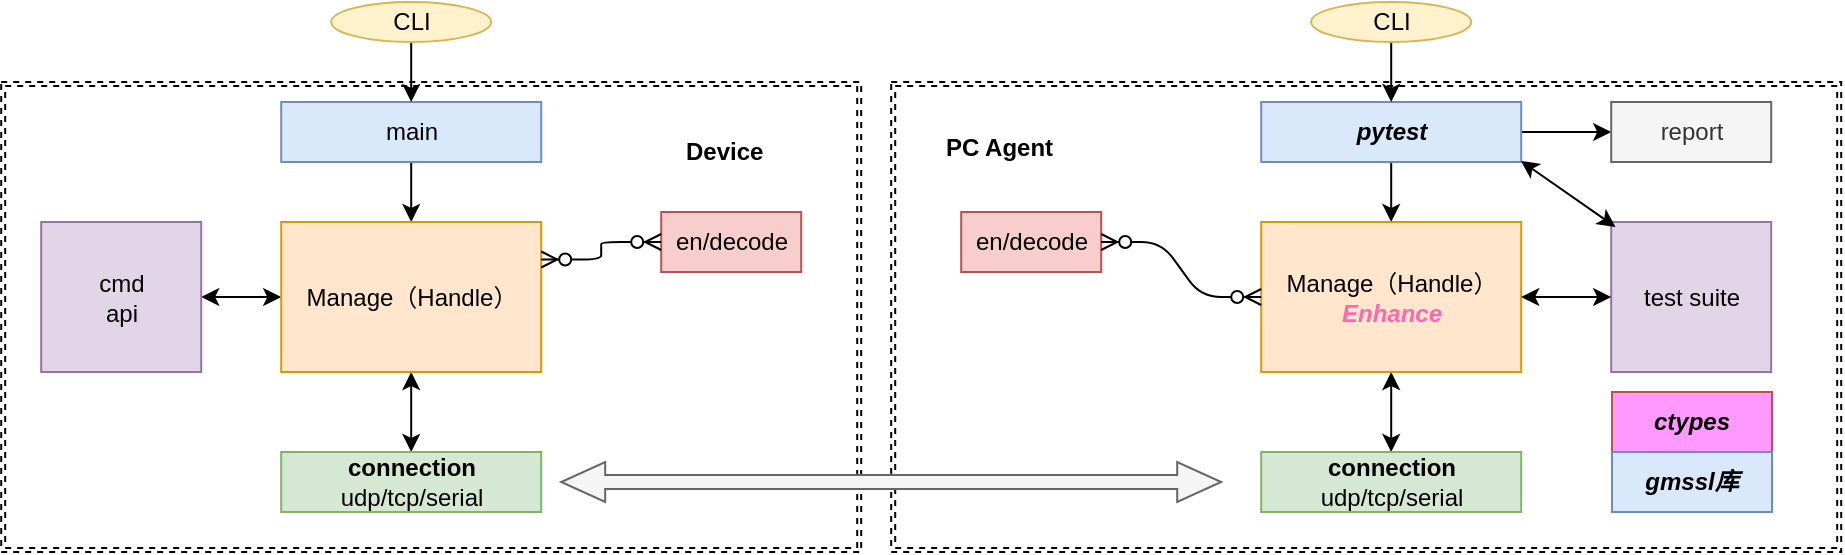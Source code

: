 <mxfile version="11.1.4" type="google"><diagram id="BVCt_pO8taa-5WgiKJDH" name="Page-1"><mxGraphModel dx="934" dy="491" grid="1" gridSize="10" guides="1" tooltips="1" connect="1" arrows="1" fold="1" page="1" pageScale="1" pageWidth="827" pageHeight="1169" math="0" shadow="0"><root><mxCell id="0"/><mxCell id="1" parent="0"/><mxCell id="bVKTYkFSENxZZS8lPNk_-68" value="" style="shape=ext;double=1;rounded=0;whiteSpace=wrap;html=1;fillColor=none;dashed=1;" vertex="1" parent="1"><mxGeometry x="34.598" y="185" width="430" height="235" as="geometry"/></mxCell><mxCell id="bVKTYkFSENxZZS8lPNk_-69" value="" style="shape=ext;double=1;rounded=0;whiteSpace=wrap;html=1;fillColor=none;dashed=1;" vertex="1" parent="1"><mxGeometry x="479.598" y="185" width="475" height="235" as="geometry"/></mxCell><mxCell id="bVKTYkFSENxZZS8lPNk_-12" style="edgeStyle=orthogonalEdgeStyle;rounded=0;orthogonalLoop=1;jettySize=auto;html=1;exitX=0.5;exitY=1;exitDx=0;exitDy=0;" edge="1" parent="1" source="bVKTYkFSENxZZS8lPNk_-2" target="bVKTYkFSENxZZS8lPNk_-6"><mxGeometry relative="1" as="geometry"/></mxCell><mxCell id="bVKTYkFSENxZZS8lPNk_-14" style="edgeStyle=orthogonalEdgeStyle;rounded=0;orthogonalLoop=1;jettySize=auto;html=1;exitX=1;exitY=0.5;exitDx=0;exitDy=0;entryX=0;entryY=0.5;entryDx=0;entryDy=0;" edge="1" parent="1" source="bVKTYkFSENxZZS8lPNk_-2" target="bVKTYkFSENxZZS8lPNk_-5"><mxGeometry relative="1" as="geometry"/></mxCell><mxCell id="bVKTYkFSENxZZS8lPNk_-2" value="&lt;i&gt;pytest&lt;/i&gt;" style="rounded=0;whiteSpace=wrap;html=1;fillColor=#dae8fc;strokeColor=#6c8ebf;fontStyle=1" vertex="1" parent="1"><mxGeometry x="664.598" y="195" width="130" height="30" as="geometry"/></mxCell><mxCell id="bVKTYkFSENxZZS8lPNk_-4" style="edgeStyle=orthogonalEdgeStyle;rounded=0;orthogonalLoop=1;jettySize=auto;html=1;exitX=0.5;exitY=1;exitDx=0;exitDy=0;entryX=0.5;entryY=0;entryDx=0;entryDy=0;" edge="1" parent="1" source="bVKTYkFSENxZZS8lPNk_-3" target="bVKTYkFSENxZZS8lPNk_-2"><mxGeometry relative="1" as="geometry"/></mxCell><mxCell id="bVKTYkFSENxZZS8lPNk_-3" value="CLI" style="ellipse;whiteSpace=wrap;html=1;fillColor=#fff2cc;strokeColor=#d6b656;" vertex="1" parent="1"><mxGeometry x="689.598" y="145" width="80" height="20" as="geometry"/></mxCell><mxCell id="bVKTYkFSENxZZS8lPNk_-5" value="report" style="rounded=0;whiteSpace=wrap;html=1;fillColor=#f5f5f5;strokeColor=#666666;fontColor=#333333;" vertex="1" parent="1"><mxGeometry x="839.598" y="195" width="80" height="30" as="geometry"/></mxCell><mxCell id="bVKTYkFSENxZZS8lPNk_-13" style="edgeStyle=orthogonalEdgeStyle;rounded=0;orthogonalLoop=1;jettySize=auto;html=1;exitX=0.5;exitY=1;exitDx=0;exitDy=0;entryX=0.5;entryY=0;entryDx=0;entryDy=0;startArrow=classic;startFill=1;" edge="1" parent="1" source="bVKTYkFSENxZZS8lPNk_-6" target="bVKTYkFSENxZZS8lPNk_-7"><mxGeometry relative="1" as="geometry"/></mxCell><mxCell id="bVKTYkFSENxZZS8lPNk_-6" value="Manage（Handle）&lt;br&gt;&lt;i&gt;&lt;b&gt;&lt;font color=&quot;#ff66b3&quot;&gt;Enhance&lt;/font&gt;&lt;/b&gt;&lt;/i&gt;" style="rounded=0;whiteSpace=wrap;html=1;fillColor=#ffe6cc;strokeColor=#d79b00;" vertex="1" parent="1"><mxGeometry x="664.598" y="255" width="130" height="75" as="geometry"/></mxCell><mxCell id="bVKTYkFSENxZZS8lPNk_-7" value="&lt;b&gt;connection&lt;/b&gt;&lt;br&gt;udp/tcp/serial" style="rounded=0;whiteSpace=wrap;html=1;fillColor=#d5e8d4;strokeColor=#82b366;" vertex="1" parent="1"><mxGeometry x="664.598" y="370" width="130" height="30" as="geometry"/></mxCell><mxCell id="bVKTYkFSENxZZS8lPNk_-10" value="en/decode" style="rounded=0;whiteSpace=wrap;html=1;fillColor=#f8cecc;strokeColor=#b85450;" vertex="1" parent="1"><mxGeometry x="514.598" y="250" width="70" height="30" as="geometry"/></mxCell><mxCell id="bVKTYkFSENxZZS8lPNk_-15" value="test suite" style="rounded=0;whiteSpace=wrap;html=1;fillColor=#e1d5e7;strokeColor=#9673a6;" vertex="1" parent="1"><mxGeometry x="839.598" y="255" width="80" height="75" as="geometry"/></mxCell><mxCell id="bVKTYkFSENxZZS8lPNk_-27" value="ctypes" style="rounded=0;whiteSpace=wrap;html=1;fillColor=#FF99FF;strokeColor=#b85450;fontStyle=3;glass=0;" vertex="1" parent="1"><mxGeometry x="840" y="340" width="80" height="30" as="geometry"/></mxCell><mxCell id="bVKTYkFSENxZZS8lPNk_-36" value="" style="edgeStyle=entityRelationEdgeStyle;fontSize=12;html=1;endArrow=ERzeroToMany;endFill=1;startArrow=ERzeroToMany;entryX=0;entryY=0.5;entryDx=0;entryDy=0;exitX=1;exitY=0.5;exitDx=0;exitDy=0;" edge="1" parent="1" source="bVKTYkFSENxZZS8lPNk_-10" target="bVKTYkFSENxZZS8lPNk_-6"><mxGeometry width="100" height="100" relative="1" as="geometry"><mxPoint x="524.598" y="490" as="sourcePoint"/><mxPoint x="624.598" y="390" as="targetPoint"/></mxGeometry></mxCell><mxCell id="bVKTYkFSENxZZS8lPNk_-40" value="&lt;b&gt;gmssl库&lt;/b&gt;" style="rounded=0;whiteSpace=wrap;html=1;fillColor=#dae8fc;strokeColor=#6c8ebf;fontStyle=2" vertex="1" parent="1"><mxGeometry x="840" y="370" width="80" height="30" as="geometry"/></mxCell><mxCell id="bVKTYkFSENxZZS8lPNk_-42" style="edgeStyle=orthogonalEdgeStyle;rounded=0;orthogonalLoop=1;jettySize=auto;html=1;exitX=0.5;exitY=1;exitDx=0;exitDy=0;" edge="1" parent="1" source="bVKTYkFSENxZZS8lPNk_-44" target="bVKTYkFSENxZZS8lPNk_-49"><mxGeometry relative="1" as="geometry"/></mxCell><mxCell id="bVKTYkFSENxZZS8lPNk_-44" value="main" style="rounded=0;whiteSpace=wrap;html=1;fillColor=#dae8fc;strokeColor=#6c8ebf;" vertex="1" parent="1"><mxGeometry x="174.598" y="195" width="130" height="30" as="geometry"/></mxCell><mxCell id="bVKTYkFSENxZZS8lPNk_-45" style="edgeStyle=orthogonalEdgeStyle;rounded=0;orthogonalLoop=1;jettySize=auto;html=1;exitX=0.5;exitY=1;exitDx=0;exitDy=0;entryX=0.5;entryY=0;entryDx=0;entryDy=0;" edge="1" parent="1" source="bVKTYkFSENxZZS8lPNk_-46" target="bVKTYkFSENxZZS8lPNk_-44"><mxGeometry relative="1" as="geometry"/></mxCell><mxCell id="bVKTYkFSENxZZS8lPNk_-46" value="CLI" style="ellipse;whiteSpace=wrap;html=1;fillColor=#fff2cc;strokeColor=#d6b656;" vertex="1" parent="1"><mxGeometry x="199.598" y="145" width="80" height="20" as="geometry"/></mxCell><mxCell id="bVKTYkFSENxZZS8lPNk_-48" style="edgeStyle=orthogonalEdgeStyle;rounded=0;orthogonalLoop=1;jettySize=auto;html=1;exitX=0.5;exitY=1;exitDx=0;exitDy=0;entryX=0.5;entryY=0;entryDx=0;entryDy=0;startArrow=classic;startFill=1;" edge="1" parent="1" source="bVKTYkFSENxZZS8lPNk_-49" target="bVKTYkFSENxZZS8lPNk_-50"><mxGeometry relative="1" as="geometry"/></mxCell><mxCell id="bVKTYkFSENxZZS8lPNk_-67" style="edgeStyle=orthogonalEdgeStyle;rounded=0;orthogonalLoop=1;jettySize=auto;html=1;exitX=0;exitY=0.5;exitDx=0;exitDy=0;startArrow=classic;startFill=1;endArrow=classic;endFill=1;" edge="1" parent="1" source="bVKTYkFSENxZZS8lPNk_-49" target="bVKTYkFSENxZZS8lPNk_-66"><mxGeometry relative="1" as="geometry"/></mxCell><mxCell id="bVKTYkFSENxZZS8lPNk_-49" value="Manage（Handle）&lt;br&gt;" style="rounded=0;whiteSpace=wrap;html=1;fillColor=#ffe6cc;strokeColor=#d79b00;" vertex="1" parent="1"><mxGeometry x="174.598" y="255" width="130" height="75" as="geometry"/></mxCell><mxCell id="bVKTYkFSENxZZS8lPNk_-50" value="&lt;b&gt;connection&lt;/b&gt;&lt;br&gt;udp/tcp/serial" style="rounded=0;whiteSpace=wrap;html=1;fillColor=#d5e8d4;strokeColor=#82b366;" vertex="1" parent="1"><mxGeometry x="174.598" y="370" width="130" height="30" as="geometry"/></mxCell><mxCell id="bVKTYkFSENxZZS8lPNk_-51" value="en/decode" style="rounded=0;whiteSpace=wrap;html=1;fillColor=#f8cecc;strokeColor=#b85450;" vertex="1" parent="1"><mxGeometry x="364.598" y="250" width="70" height="30" as="geometry"/></mxCell><mxCell id="bVKTYkFSENxZZS8lPNk_-58" value="" style="edgeStyle=entityRelationEdgeStyle;fontSize=12;html=1;endArrow=ERzeroToMany;endFill=1;startArrow=ERzeroToMany;entryX=0;entryY=0.5;entryDx=0;entryDy=0;exitX=1;exitY=0.25;exitDx=0;exitDy=0;" edge="1" parent="1" source="bVKTYkFSENxZZS8lPNk_-49" target="bVKTYkFSENxZZS8lPNk_-51"><mxGeometry width="100" height="100" relative="1" as="geometry"><mxPoint x="594.425" y="275.276" as="sourcePoint"/><mxPoint x="674.425" y="302.172" as="targetPoint"/></mxGeometry></mxCell><mxCell id="bVKTYkFSENxZZS8lPNk_-59" value="" style="html=1;shadow=0;dashed=0;align=center;verticalAlign=middle;shape=mxgraph.arrows2.twoWayArrow;dy=0.65;dx=22;fillColor=#f5f5f5;strokeColor=#666666;fontColor=#333333;" vertex="1" parent="1"><mxGeometry x="314.598" y="375" width="330" height="20" as="geometry"/></mxCell><mxCell id="bVKTYkFSENxZZS8lPNk_-63" value="" style="endArrow=classic;startArrow=classic;html=1;entryX=0.999;entryY=0.982;entryDx=0;entryDy=0;entryPerimeter=0;exitX=0.027;exitY=0.033;exitDx=0;exitDy=0;exitPerimeter=0;" edge="1" parent="1" source="bVKTYkFSENxZZS8lPNk_-15" target="bVKTYkFSENxZZS8lPNk_-2"><mxGeometry width="50" height="50" relative="1" as="geometry"><mxPoint x="834.598" y="255" as="sourcePoint"/><mxPoint x="791.598" y="223" as="targetPoint"/></mxGeometry></mxCell><mxCell id="bVKTYkFSENxZZS8lPNk_-64" value="" style="endArrow=classic;startArrow=classic;html=1;exitX=1;exitY=0.5;exitDx=0;exitDy=0;entryX=0;entryY=0.5;entryDx=0;entryDy=0;" edge="1" parent="1" source="bVKTYkFSENxZZS8lPNk_-6" target="bVKTYkFSENxZZS8lPNk_-15"><mxGeometry width="50" height="50" relative="1" as="geometry"><mxPoint x="934.598" y="410" as="sourcePoint"/><mxPoint x="984.598" y="360" as="targetPoint"/></mxGeometry></mxCell><mxCell id="bVKTYkFSENxZZS8lPNk_-66" value="cmd&lt;br&gt;api" style="rounded=0;whiteSpace=wrap;html=1;fillColor=#e1d5e7;strokeColor=#9673a6;" vertex="1" parent="1"><mxGeometry x="54.598" y="255" width="80" height="75" as="geometry"/></mxCell><mxCell id="bVKTYkFSENxZZS8lPNk_-70" value="Device" style="text;html=1;resizable=0;points=[];autosize=1;align=left;verticalAlign=top;spacingTop=-4;fontStyle=1" vertex="1" parent="1"><mxGeometry x="374.598" y="210" width="60" height="10" as="geometry"/></mxCell><mxCell id="bVKTYkFSENxZZS8lPNk_-71" value="PC Agent" style="text;html=1;resizable=0;points=[];autosize=1;align=left;verticalAlign=top;spacingTop=-4;fontStyle=1" vertex="1" parent="1"><mxGeometry x="504.598" y="208" width="70" height="10" as="geometry"/></mxCell></root></mxGraphModel></diagram></mxfile>